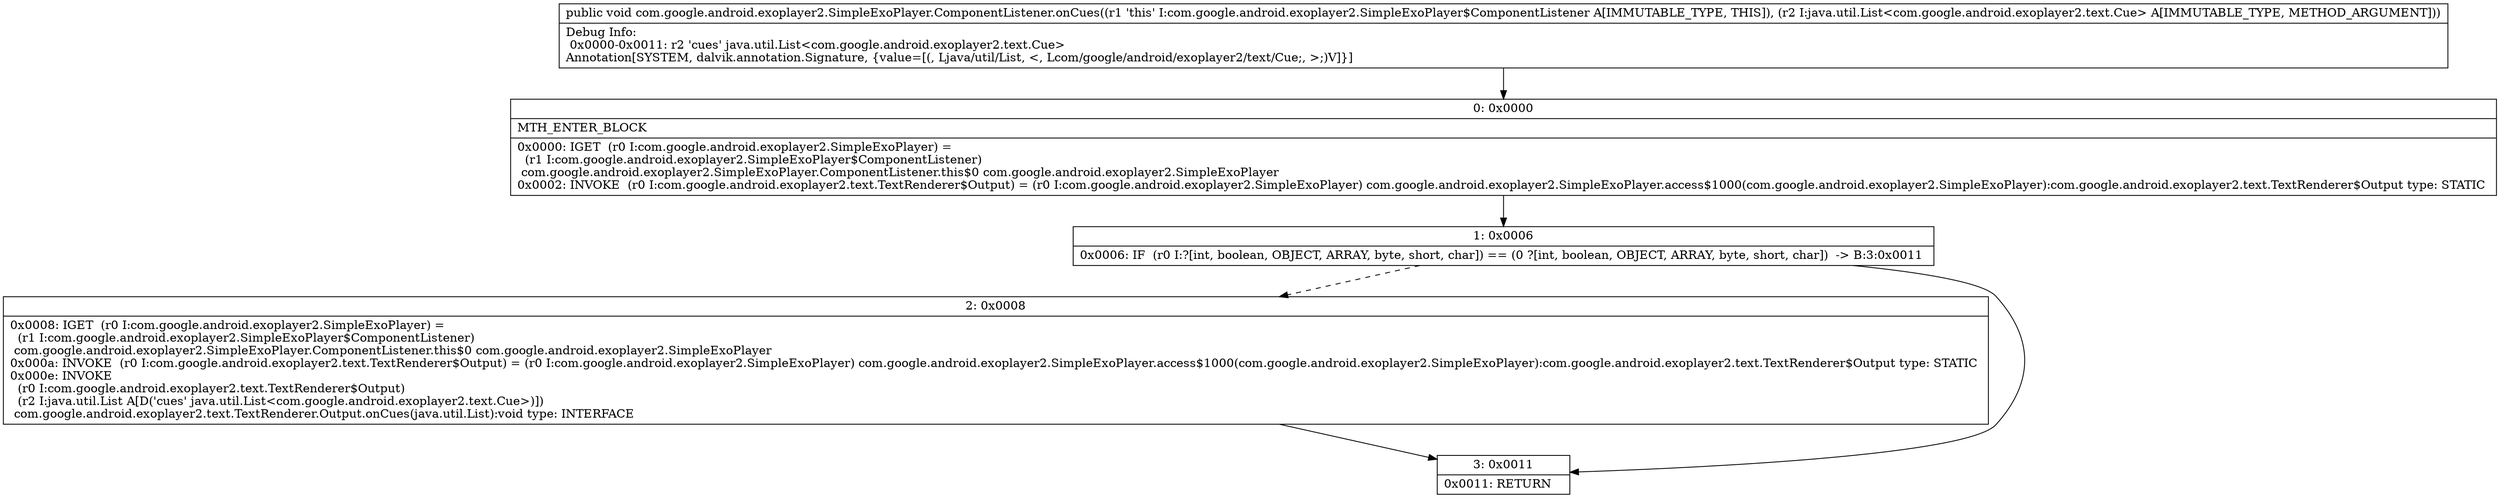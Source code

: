 digraph "CFG forcom.google.android.exoplayer2.SimpleExoPlayer.ComponentListener.onCues(Ljava\/util\/List;)V" {
Node_0 [shape=record,label="{0\:\ 0x0000|MTH_ENTER_BLOCK\l|0x0000: IGET  (r0 I:com.google.android.exoplayer2.SimpleExoPlayer) = \l  (r1 I:com.google.android.exoplayer2.SimpleExoPlayer$ComponentListener)\l com.google.android.exoplayer2.SimpleExoPlayer.ComponentListener.this$0 com.google.android.exoplayer2.SimpleExoPlayer \l0x0002: INVOKE  (r0 I:com.google.android.exoplayer2.text.TextRenderer$Output) = (r0 I:com.google.android.exoplayer2.SimpleExoPlayer) com.google.android.exoplayer2.SimpleExoPlayer.access$1000(com.google.android.exoplayer2.SimpleExoPlayer):com.google.android.exoplayer2.text.TextRenderer$Output type: STATIC \l}"];
Node_1 [shape=record,label="{1\:\ 0x0006|0x0006: IF  (r0 I:?[int, boolean, OBJECT, ARRAY, byte, short, char]) == (0 ?[int, boolean, OBJECT, ARRAY, byte, short, char])  \-\> B:3:0x0011 \l}"];
Node_2 [shape=record,label="{2\:\ 0x0008|0x0008: IGET  (r0 I:com.google.android.exoplayer2.SimpleExoPlayer) = \l  (r1 I:com.google.android.exoplayer2.SimpleExoPlayer$ComponentListener)\l com.google.android.exoplayer2.SimpleExoPlayer.ComponentListener.this$0 com.google.android.exoplayer2.SimpleExoPlayer \l0x000a: INVOKE  (r0 I:com.google.android.exoplayer2.text.TextRenderer$Output) = (r0 I:com.google.android.exoplayer2.SimpleExoPlayer) com.google.android.exoplayer2.SimpleExoPlayer.access$1000(com.google.android.exoplayer2.SimpleExoPlayer):com.google.android.exoplayer2.text.TextRenderer$Output type: STATIC \l0x000e: INVOKE  \l  (r0 I:com.google.android.exoplayer2.text.TextRenderer$Output)\l  (r2 I:java.util.List A[D('cues' java.util.List\<com.google.android.exoplayer2.text.Cue\>)])\l com.google.android.exoplayer2.text.TextRenderer.Output.onCues(java.util.List):void type: INTERFACE \l}"];
Node_3 [shape=record,label="{3\:\ 0x0011|0x0011: RETURN   \l}"];
MethodNode[shape=record,label="{public void com.google.android.exoplayer2.SimpleExoPlayer.ComponentListener.onCues((r1 'this' I:com.google.android.exoplayer2.SimpleExoPlayer$ComponentListener A[IMMUTABLE_TYPE, THIS]), (r2 I:java.util.List\<com.google.android.exoplayer2.text.Cue\> A[IMMUTABLE_TYPE, METHOD_ARGUMENT]))  | Debug Info:\l  0x0000\-0x0011: r2 'cues' java.util.List\<com.google.android.exoplayer2.text.Cue\>\lAnnotation[SYSTEM, dalvik.annotation.Signature, \{value=[(, Ljava\/util\/List, \<, Lcom\/google\/android\/exoplayer2\/text\/Cue;, \>;)V]\}]\l}"];
MethodNode -> Node_0;
Node_0 -> Node_1;
Node_1 -> Node_2[style=dashed];
Node_1 -> Node_3;
Node_2 -> Node_3;
}

